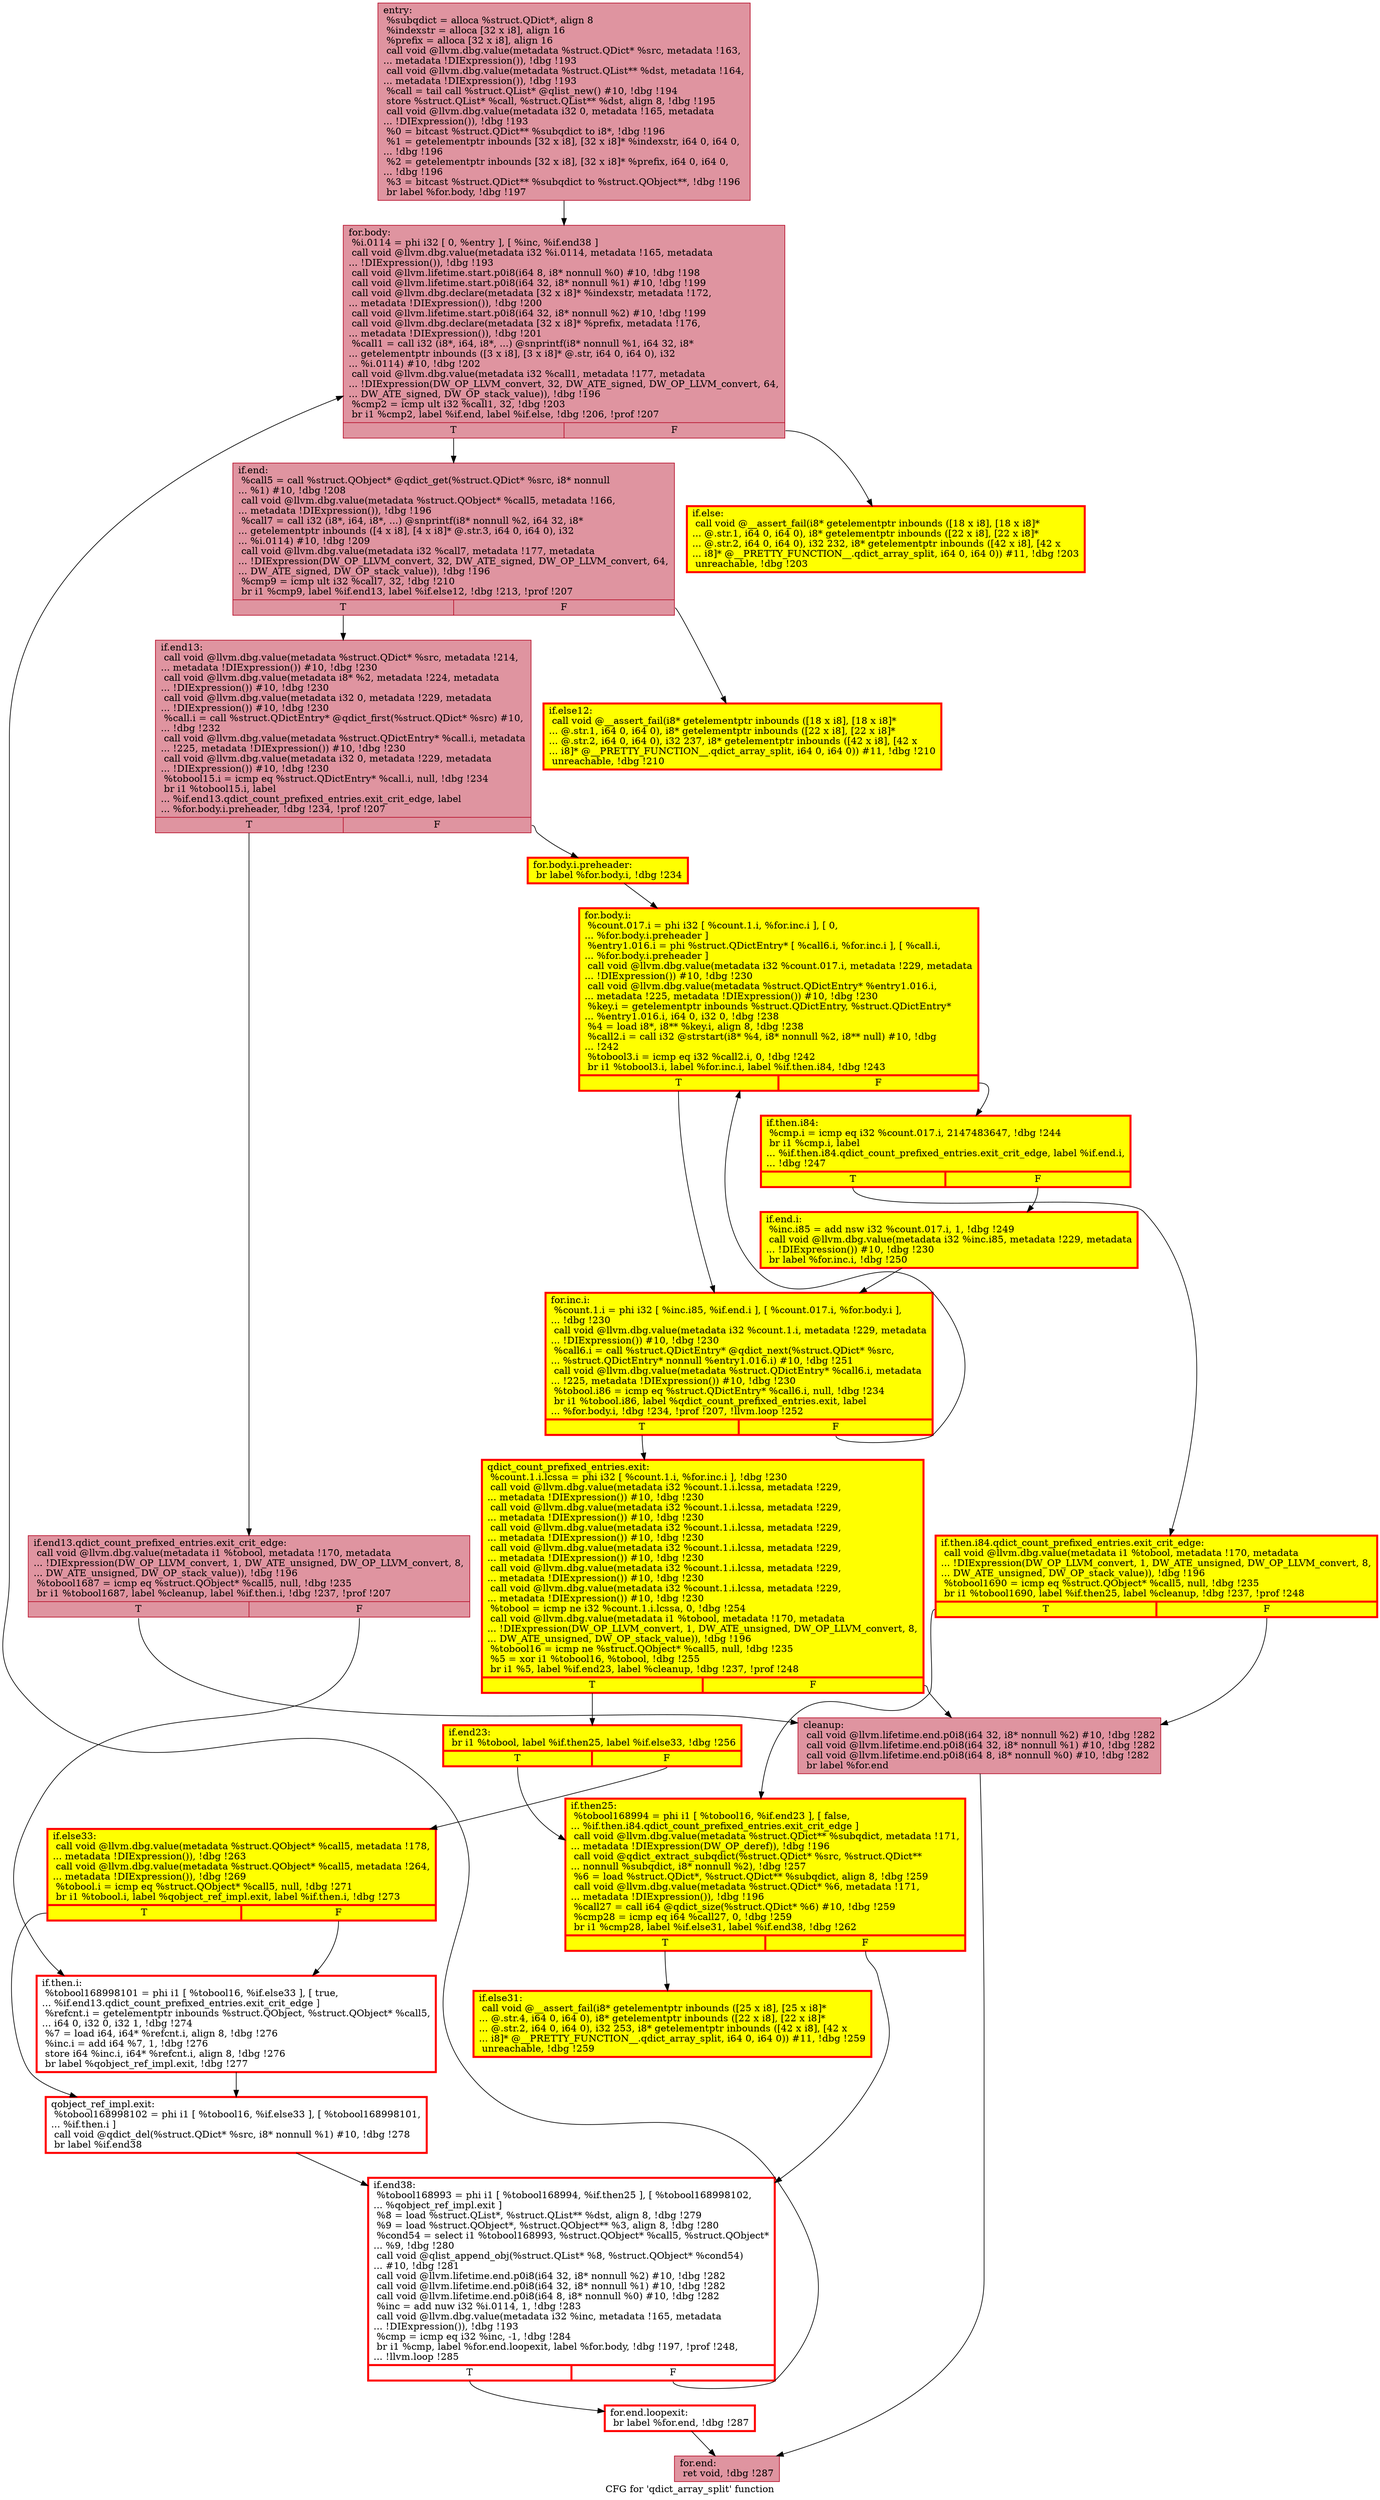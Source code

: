 digraph "CFG for 'qdict_array_split' function" {
	label="CFG for 'qdict_array_split' function";

	Node0x55e7ce070b00 [shape=record,color="#b70d28ff", style=filled, fillcolor="#b70d2870",label="{entry:\l  %subqdict = alloca %struct.QDict*, align 8\l  %indexstr = alloca [32 x i8], align 16\l  %prefix = alloca [32 x i8], align 16\l  call void @llvm.dbg.value(metadata %struct.QDict* %src, metadata !163,\l... metadata !DIExpression()), !dbg !193\l  call void @llvm.dbg.value(metadata %struct.QList** %dst, metadata !164,\l... metadata !DIExpression()), !dbg !193\l  %call = tail call %struct.QList* @qlist_new() #10, !dbg !194\l  store %struct.QList* %call, %struct.QList** %dst, align 8, !dbg !195\l  call void @llvm.dbg.value(metadata i32 0, metadata !165, metadata\l... !DIExpression()), !dbg !193\l  %0 = bitcast %struct.QDict** %subqdict to i8*, !dbg !196\l  %1 = getelementptr inbounds [32 x i8], [32 x i8]* %indexstr, i64 0, i64 0,\l... !dbg !196\l  %2 = getelementptr inbounds [32 x i8], [32 x i8]* %prefix, i64 0, i64 0,\l... !dbg !196\l  %3 = bitcast %struct.QDict** %subqdict to %struct.QObject**, !dbg !196\l  br label %for.body, !dbg !197\l}"];
	Node0x55e7ce070b00 -> Node0x55e7ce07f000;
	Node0x55e7ce07f000 [shape=record,color="#b70d28ff", style=filled, fillcolor="#b70d2870",label="{for.body:                                         \l  %i.0114 = phi i32 [ 0, %entry ], [ %inc, %if.end38 ]\l  call void @llvm.dbg.value(metadata i32 %i.0114, metadata !165, metadata\l... !DIExpression()), !dbg !193\l  call void @llvm.lifetime.start.p0i8(i64 8, i8* nonnull %0) #10, !dbg !198\l  call void @llvm.lifetime.start.p0i8(i64 32, i8* nonnull %1) #10, !dbg !199\l  call void @llvm.dbg.declare(metadata [32 x i8]* %indexstr, metadata !172,\l... metadata !DIExpression()), !dbg !200\l  call void @llvm.lifetime.start.p0i8(i64 32, i8* nonnull %2) #10, !dbg !199\l  call void @llvm.dbg.declare(metadata [32 x i8]* %prefix, metadata !176,\l... metadata !DIExpression()), !dbg !201\l  %call1 = call i32 (i8*, i64, i8*, ...) @snprintf(i8* nonnull %1, i64 32, i8*\l... getelementptr inbounds ([3 x i8], [3 x i8]* @.str, i64 0, i64 0), i32\l... %i.0114) #10, !dbg !202\l  call void @llvm.dbg.value(metadata i32 %call1, metadata !177, metadata\l... !DIExpression(DW_OP_LLVM_convert, 32, DW_ATE_signed, DW_OP_LLVM_convert, 64,\l... DW_ATE_signed, DW_OP_stack_value)), !dbg !196\l  %cmp2 = icmp ult i32 %call1, 32, !dbg !203\l  br i1 %cmp2, label %if.end, label %if.else, !dbg !206, !prof !207\l|{<s0>T|<s1>F}}"];
	Node0x55e7ce07f000:s0 -> Node0x55e7ce083c30;
	Node0x55e7ce07f000:s1 -> Node0x55e7ce083ca0;
	Node0x55e7ce083ca0 [shape=record,penwidth=3.0, style="filled", color="red", fillcolor="yellow",label="{if.else:                                          \l  call void @__assert_fail(i8* getelementptr inbounds ([18 x i8], [18 x i8]*\l... @.str.1, i64 0, i64 0), i8* getelementptr inbounds ([22 x i8], [22 x i8]*\l... @.str.2, i64 0, i64 0), i32 232, i8* getelementptr inbounds ([42 x i8], [42 x\l... i8]* @__PRETTY_FUNCTION__.qdict_array_split, i64 0, i64 0)) #11, !dbg !203\l  unreachable, !dbg !203\l}"];
	Node0x55e7ce083c30 [shape=record,color="#b70d28ff", style=filled, fillcolor="#b70d2870",label="{if.end:                                           \l  %call5 = call %struct.QObject* @qdict_get(%struct.QDict* %src, i8* nonnull\l... %1) #10, !dbg !208\l  call void @llvm.dbg.value(metadata %struct.QObject* %call5, metadata !166,\l... metadata !DIExpression()), !dbg !196\l  %call7 = call i32 (i8*, i64, i8*, ...) @snprintf(i8* nonnull %2, i64 32, i8*\l... getelementptr inbounds ([4 x i8], [4 x i8]* @.str.3, i64 0, i64 0), i32\l... %i.0114) #10, !dbg !209\l  call void @llvm.dbg.value(metadata i32 %call7, metadata !177, metadata\l... !DIExpression(DW_OP_LLVM_convert, 32, DW_ATE_signed, DW_OP_LLVM_convert, 64,\l... DW_ATE_signed, DW_OP_stack_value)), !dbg !196\l  %cmp9 = icmp ult i32 %call7, 32, !dbg !210\l  br i1 %cmp9, label %if.end13, label %if.else12, !dbg !213, !prof !207\l|{<s0>T|<s1>F}}"];
	Node0x55e7ce083c30:s0 -> Node0x55e7ce086020;
	Node0x55e7ce083c30:s1 -> Node0x55e7ce086090;
	Node0x55e7ce086090 [shape=record,penwidth=3.0, style="filled", color="red", fillcolor="yellow",label="{if.else12:                                        \l  call void @__assert_fail(i8* getelementptr inbounds ([18 x i8], [18 x i8]*\l... @.str.1, i64 0, i64 0), i8* getelementptr inbounds ([22 x i8], [22 x i8]*\l... @.str.2, i64 0, i64 0), i32 237, i8* getelementptr inbounds ([42 x i8], [42 x\l... i8]* @__PRETTY_FUNCTION__.qdict_array_split, i64 0, i64 0)) #11, !dbg !210\l  unreachable, !dbg !210\l}"];
	Node0x55e7ce086020 [shape=record,color="#b70d28ff", style=filled, fillcolor="#b70d2870",label="{if.end13:                                         \l  call void @llvm.dbg.value(metadata %struct.QDict* %src, metadata !214,\l... metadata !DIExpression()) #10, !dbg !230\l  call void @llvm.dbg.value(metadata i8* %2, metadata !224, metadata\l... !DIExpression()) #10, !dbg !230\l  call void @llvm.dbg.value(metadata i32 0, metadata !229, metadata\l... !DIExpression()) #10, !dbg !230\l  %call.i = call %struct.QDictEntry* @qdict_first(%struct.QDict* %src) #10,\l... !dbg !232\l  call void @llvm.dbg.value(metadata %struct.QDictEntry* %call.i, metadata\l... !225, metadata !DIExpression()) #10, !dbg !230\l  call void @llvm.dbg.value(metadata i32 0, metadata !229, metadata\l... !DIExpression()) #10, !dbg !230\l  %tobool15.i = icmp eq %struct.QDictEntry* %call.i, null, !dbg !234\l  br i1 %tobool15.i, label\l... %if.end13.qdict_count_prefixed_entries.exit_crit_edge, label\l... %for.body.i.preheader, !dbg !234, !prof !207\l|{<s0>T|<s1>F}}"];
	Node0x55e7ce086020:s0 -> Node0x55e7ce07f880;
	Node0x55e7ce086020:s1 -> Node0x55e7ce05a860;
	Node0x55e7ce05a860 [shape=record,penwidth=3.0, style="filled", color="red", fillcolor="yellow",label="{for.body.i.preheader:                             \l  br label %for.body.i, !dbg !234\l}"];
	Node0x55e7ce05a860 -> Node0x55e7ce122790;
	Node0x55e7ce07f880 [shape=record,color="#b70d28ff", style=filled, fillcolor="#b70d2870",label="{if.end13.qdict_count_prefixed_entries.exit_crit_edge: \l  call void @llvm.dbg.value(metadata i1 %tobool, metadata !170, metadata\l... !DIExpression(DW_OP_LLVM_convert, 1, DW_ATE_unsigned, DW_OP_LLVM_convert, 8,\l... DW_ATE_unsigned, DW_OP_stack_value)), !dbg !196\l  %tobool1687 = icmp eq %struct.QObject* %call5, null, !dbg !235\l  br i1 %tobool1687, label %cleanup, label %if.then.i, !dbg !237, !prof !207\l|{<s0>T|<s1>F}}"];
	Node0x55e7ce07f880:s0 -> Node0x55e7ce087be0;
	Node0x55e7ce07f880:s1 -> Node0x55e7ce108db0;
	Node0x55e7ce122790 [shape=record,penwidth=3.0, style="filled", color="red", fillcolor="yellow",label="{for.body.i:                                       \l  %count.017.i = phi i32 [ %count.1.i, %for.inc.i ], [ 0,\l... %for.body.i.preheader ]\l  %entry1.016.i = phi %struct.QDictEntry* [ %call6.i, %for.inc.i ], [ %call.i,\l... %for.body.i.preheader ]\l  call void @llvm.dbg.value(metadata i32 %count.017.i, metadata !229, metadata\l... !DIExpression()) #10, !dbg !230\l  call void @llvm.dbg.value(metadata %struct.QDictEntry* %entry1.016.i,\l... metadata !225, metadata !DIExpression()) #10, !dbg !230\l  %key.i = getelementptr inbounds %struct.QDictEntry, %struct.QDictEntry*\l... %entry1.016.i, i64 0, i32 0, !dbg !238\l  %4 = load i8*, i8** %key.i, align 8, !dbg !238\l  %call2.i = call i32 @strstart(i8* %4, i8* nonnull %2, i8** null) #10, !dbg\l... !242\l  %tobool3.i = icmp eq i32 %call2.i, 0, !dbg !242\l  br i1 %tobool3.i, label %for.inc.i, label %if.then.i84, !dbg !243\l|{<s0>T|<s1>F}}"];
	Node0x55e7ce122790:s0 -> Node0x55e7ce114c50;
	Node0x55e7ce122790:s1 -> Node0x55e7ce15e240;
	Node0x55e7ce15e240 [shape=record,penwidth=3.0, style="filled", color="red", fillcolor="yellow",label="{if.then.i84:                                      \l  %cmp.i = icmp eq i32 %count.017.i, 2147483647, !dbg !244\l  br i1 %cmp.i, label\l... %if.then.i84.qdict_count_prefixed_entries.exit_crit_edge, label %if.end.i,\l... !dbg !247\l|{<s0>T|<s1>F}}"];
	Node0x55e7ce15e240:s0 -> Node0x55e7ce2145e0;
	Node0x55e7ce15e240:s1 -> Node0x55e7ce1118f0;
	Node0x55e7ce2145e0 [shape=record,penwidth=3.0, style="filled", color="red", fillcolor="yellow",label="{if.then.i84.qdict_count_prefixed_entries.exit_crit_edge: \l  call void @llvm.dbg.value(metadata i1 %tobool, metadata !170, metadata\l... !DIExpression(DW_OP_LLVM_convert, 1, DW_ATE_unsigned, DW_OP_LLVM_convert, 8,\l... DW_ATE_unsigned, DW_OP_stack_value)), !dbg !196\l  %tobool1690 = icmp eq %struct.QObject* %call5, null, !dbg !235\l  br i1 %tobool1690, label %if.then25, label %cleanup, !dbg !237, !prof !248\l|{<s0>T|<s1>F}}"];
	Node0x55e7ce2145e0:s0 -> Node0x55e7ce088150;
	Node0x55e7ce2145e0:s1 -> Node0x55e7ce087be0;
	Node0x55e7ce1118f0 [shape=record,penwidth=3.0, style="filled", color="red", fillcolor="yellow",label="{if.end.i:                                         \l  %inc.i85 = add nsw i32 %count.017.i, 1, !dbg !249\l  call void @llvm.dbg.value(metadata i32 %inc.i85, metadata !229, metadata\l... !DIExpression()) #10, !dbg !230\l  br label %for.inc.i, !dbg !250\l}"];
	Node0x55e7ce1118f0 -> Node0x55e7ce114c50;
	Node0x55e7ce114c50 [shape=record,penwidth=3.0, style="filled", color="red", fillcolor="yellow",label="{for.inc.i:                                        \l  %count.1.i = phi i32 [ %inc.i85, %if.end.i ], [ %count.017.i, %for.body.i ],\l... !dbg !230\l  call void @llvm.dbg.value(metadata i32 %count.1.i, metadata !229, metadata\l... !DIExpression()) #10, !dbg !230\l  %call6.i = call %struct.QDictEntry* @qdict_next(%struct.QDict* %src,\l... %struct.QDictEntry* nonnull %entry1.016.i) #10, !dbg !251\l  call void @llvm.dbg.value(metadata %struct.QDictEntry* %call6.i, metadata\l... !225, metadata !DIExpression()) #10, !dbg !230\l  %tobool.i86 = icmp eq %struct.QDictEntry* %call6.i, null, !dbg !234\l  br i1 %tobool.i86, label %qdict_count_prefixed_entries.exit, label\l... %for.body.i, !dbg !234, !prof !207, !llvm.loop !252\l|{<s0>T|<s1>F}}"];
	Node0x55e7ce114c50:s0 -> Node0x55e7ce082bf0;
	Node0x55e7ce114c50:s1 -> Node0x55e7ce122790;
	Node0x55e7ce082bf0 [shape=record,penwidth=3.0, style="filled", color="red", fillcolor="yellow",label="{qdict_count_prefixed_entries.exit:                \l  %count.1.i.lcssa = phi i32 [ %count.1.i, %for.inc.i ], !dbg !230\l  call void @llvm.dbg.value(metadata i32 %count.1.i.lcssa, metadata !229,\l... metadata !DIExpression()) #10, !dbg !230\l  call void @llvm.dbg.value(metadata i32 %count.1.i.lcssa, metadata !229,\l... metadata !DIExpression()) #10, !dbg !230\l  call void @llvm.dbg.value(metadata i32 %count.1.i.lcssa, metadata !229,\l... metadata !DIExpression()) #10, !dbg !230\l  call void @llvm.dbg.value(metadata i32 %count.1.i.lcssa, metadata !229,\l... metadata !DIExpression()) #10, !dbg !230\l  call void @llvm.dbg.value(metadata i32 %count.1.i.lcssa, metadata !229,\l... metadata !DIExpression()) #10, !dbg !230\l  call void @llvm.dbg.value(metadata i32 %count.1.i.lcssa, metadata !229,\l... metadata !DIExpression()) #10, !dbg !230\l  %tobool = icmp ne i32 %count.1.i.lcssa, 0, !dbg !254\l  call void @llvm.dbg.value(metadata i1 %tobool, metadata !170, metadata\l... !DIExpression(DW_OP_LLVM_convert, 1, DW_ATE_unsigned, DW_OP_LLVM_convert, 8,\l... DW_ATE_unsigned, DW_OP_stack_value)), !dbg !196\l  %tobool16 = icmp ne %struct.QObject* %call5, null, !dbg !235\l  %5 = xor i1 %tobool16, %tobool, !dbg !255\l  br i1 %5, label %if.end23, label %cleanup, !dbg !237, !prof !248\l|{<s0>T|<s1>F}}"];
	Node0x55e7ce082bf0:s0 -> Node0x55e7ce069e90;
	Node0x55e7ce082bf0:s1 -> Node0x55e7ce087be0;
	Node0x55e7ce069e90 [shape=record,penwidth=3.0, style="filled", color="red", fillcolor="yellow",label="{if.end23:                                         \l  br i1 %tobool, label %if.then25, label %if.else33, !dbg !256\l|{<s0>T|<s1>F}}"];
	Node0x55e7ce069e90:s0 -> Node0x55e7ce088150;
	Node0x55e7ce069e90:s1 -> Node0x55e7ce0881f0;
	Node0x55e7ce088150 [shape=record,penwidth=3.0, style="filled", color="red", fillcolor="yellow",label="{if.then25:                                        \l  %tobool168994 = phi i1 [ %tobool16, %if.end23 ], [ false,\l... %if.then.i84.qdict_count_prefixed_entries.exit_crit_edge ]\l  call void @llvm.dbg.value(metadata %struct.QDict** %subqdict, metadata !171,\l... metadata !DIExpression(DW_OP_deref)), !dbg !196\l  call void @qdict_extract_subqdict(%struct.QDict* %src, %struct.QDict**\l... nonnull %subqdict, i8* nonnull %2), !dbg !257\l  %6 = load %struct.QDict*, %struct.QDict** %subqdict, align 8, !dbg !259\l  call void @llvm.dbg.value(metadata %struct.QDict* %6, metadata !171,\l... metadata !DIExpression()), !dbg !196\l  %call27 = call i64 @qdict_size(%struct.QDict* %6) #10, !dbg !259\l  %cmp28 = icmp eq i64 %call27, 0, !dbg !259\l  br i1 %cmp28, label %if.else31, label %if.end38, !dbg !262\l|{<s0>T|<s1>F}}"];
	Node0x55e7ce088150:s0 -> Node0x55e7ce088cc0;
	Node0x55e7ce088150:s1 -> Node0x55e7ce0881a0;
	Node0x55e7ce088cc0 [shape=record,penwidth=3.0, style="filled", color="red", fillcolor="yellow",label="{if.else31:                                        \l  call void @__assert_fail(i8* getelementptr inbounds ([25 x i8], [25 x i8]*\l... @.str.4, i64 0, i64 0), i8* getelementptr inbounds ([22 x i8], [22 x i8]*\l... @.str.2, i64 0, i64 0), i32 253, i8* getelementptr inbounds ([42 x i8], [42 x\l... i8]* @__PRETTY_FUNCTION__.qdict_array_split, i64 0, i64 0)) #11, !dbg !259\l  unreachable, !dbg !259\l}"];
	Node0x55e7ce0881f0 [shape=record,penwidth=3.0, style="filled", color="red", fillcolor="yellow",label="{if.else33:                                        \l  call void @llvm.dbg.value(metadata %struct.QObject* %call5, metadata !178,\l... metadata !DIExpression()), !dbg !263\l  call void @llvm.dbg.value(metadata %struct.QObject* %call5, metadata !264,\l... metadata !DIExpression()), !dbg !269\l  %tobool.i = icmp eq %struct.QObject* %call5, null, !dbg !271\l  br i1 %tobool.i, label %qobject_ref_impl.exit, label %if.then.i, !dbg !273\l|{<s0>T|<s1>F}}"];
	Node0x55e7ce0881f0:s0 -> Node0x55e7ce12a580;
	Node0x55e7ce0881f0:s1 -> Node0x55e7ce108db0;
	Node0x55e7ce108db0 [shape=record,penwidth=3.0, color="red",label="{if.then.i:                                        \l  %tobool168998101 = phi i1 [ %tobool16, %if.else33 ], [ true,\l... %if.end13.qdict_count_prefixed_entries.exit_crit_edge ]\l  %refcnt.i = getelementptr inbounds %struct.QObject, %struct.QObject* %call5,\l... i64 0, i32 0, i32 1, !dbg !274\l  %7 = load i64, i64* %refcnt.i, align 8, !dbg !276\l  %inc.i = add i64 %7, 1, !dbg !276\l  store i64 %inc.i, i64* %refcnt.i, align 8, !dbg !276\l  br label %qobject_ref_impl.exit, !dbg !277\l}"];
	Node0x55e7ce108db0 -> Node0x55e7ce12a580;
	Node0x55e7ce12a580 [shape=record,penwidth=3.0, color="red",label="{qobject_ref_impl.exit:                            \l  %tobool168998102 = phi i1 [ %tobool16, %if.else33 ], [ %tobool168998101,\l... %if.then.i ]\l  call void @qdict_del(%struct.QDict* %src, i8* nonnull %1) #10, !dbg !278\l  br label %if.end38\l}"];
	Node0x55e7ce12a580 -> Node0x55e7ce0881a0;
	Node0x55e7ce0881a0 [shape=record,penwidth=3.0, color="red",label="{if.end38:                                         \l  %tobool168993 = phi i1 [ %tobool168994, %if.then25 ], [ %tobool168998102,\l... %qobject_ref_impl.exit ]\l  %8 = load %struct.QList*, %struct.QList** %dst, align 8, !dbg !279\l  %9 = load %struct.QObject*, %struct.QObject** %3, align 8, !dbg !280\l  %cond54 = select i1 %tobool168993, %struct.QObject* %call5, %struct.QObject*\l... %9, !dbg !280\l  call void @qlist_append_obj(%struct.QList* %8, %struct.QObject* %cond54)\l... #10, !dbg !281\l  call void @llvm.lifetime.end.p0i8(i64 32, i8* nonnull %2) #10, !dbg !282\l  call void @llvm.lifetime.end.p0i8(i64 32, i8* nonnull %1) #10, !dbg !282\l  call void @llvm.lifetime.end.p0i8(i64 8, i8* nonnull %0) #10, !dbg !282\l  %inc = add nuw i32 %i.0114, 1, !dbg !283\l  call void @llvm.dbg.value(metadata i32 %inc, metadata !165, metadata\l... !DIExpression()), !dbg !193\l  %cmp = icmp eq i32 %inc, -1, !dbg !284\l  br i1 %cmp, label %for.end.loopexit, label %for.body, !dbg !197, !prof !248,\l... !llvm.loop !285\l|{<s0>T|<s1>F}}"];
	Node0x55e7ce0881a0:s0 -> Node0x55e7ce13ca70;
	Node0x55e7ce0881a0:s1 -> Node0x55e7ce07f000;
	Node0x55e7ce087be0 [shape=record,color="#b70d28ff", style=filled, fillcolor="#b70d2870",label="{cleanup:                                          \l  call void @llvm.lifetime.end.p0i8(i64 32, i8* nonnull %2) #10, !dbg !282\l  call void @llvm.lifetime.end.p0i8(i64 32, i8* nonnull %1) #10, !dbg !282\l  call void @llvm.lifetime.end.p0i8(i64 8, i8* nonnull %0) #10, !dbg !282\l  br label %for.end\l}"];
	Node0x55e7ce087be0 -> Node0x55e7ce07edf0;
	Node0x55e7ce13ca70 [shape=record,penwidth=3.0, color="red",label="{for.end.loopexit:                                 \l  br label %for.end, !dbg !287\l}"];
	Node0x55e7ce13ca70 -> Node0x55e7ce07edf0;
	Node0x55e7ce07edf0 [shape=record,color="#b70d28ff", style=filled, fillcolor="#b70d2870",label="{for.end:                                          \l  ret void, !dbg !287\l}"];
}
